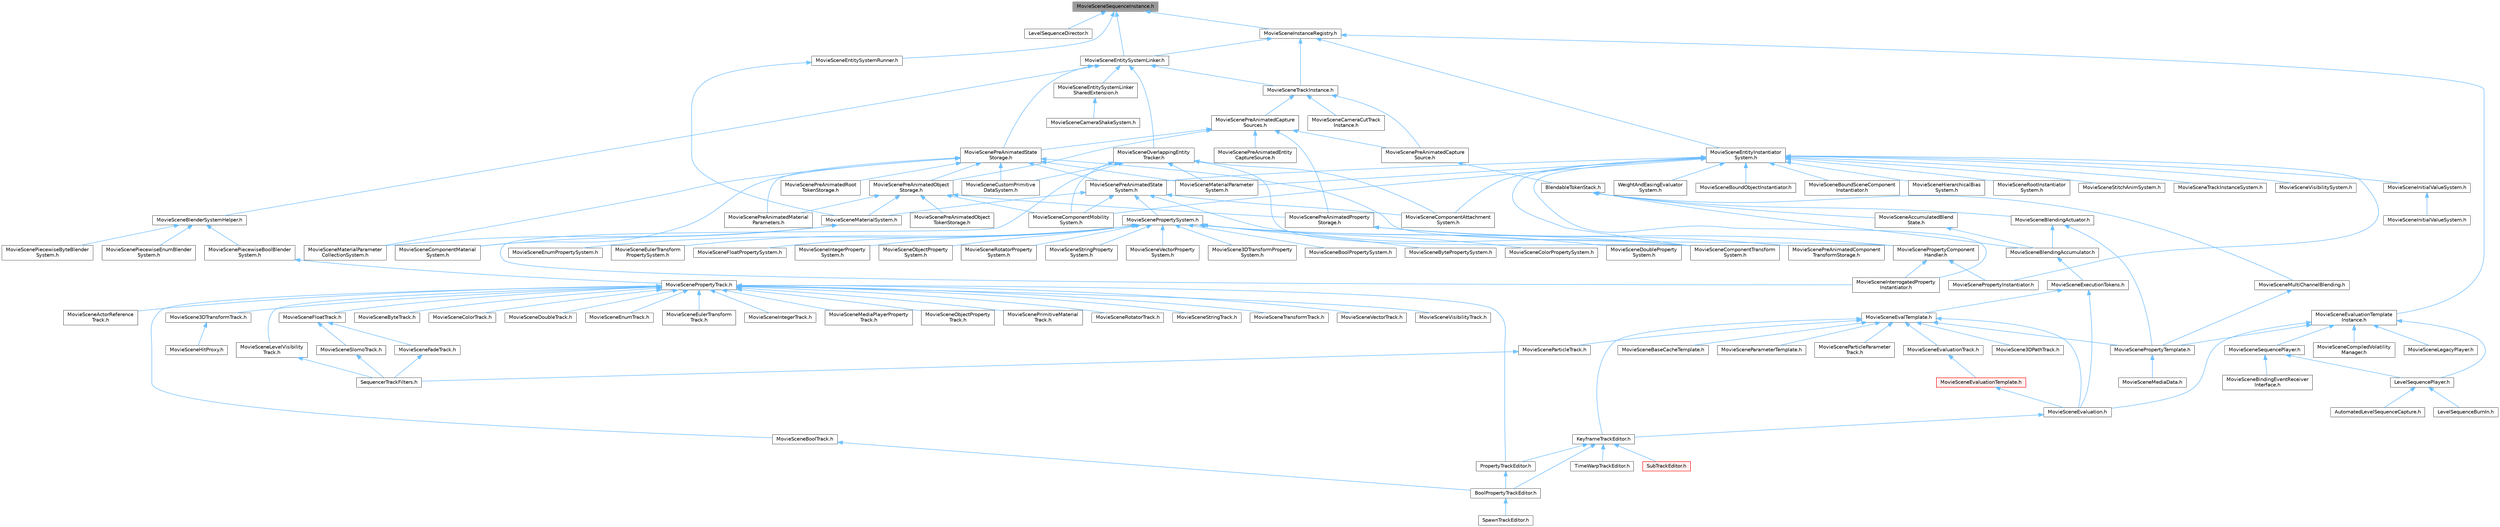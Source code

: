 digraph "MovieSceneSequenceInstance.h"
{
 // INTERACTIVE_SVG=YES
 // LATEX_PDF_SIZE
  bgcolor="transparent";
  edge [fontname=Helvetica,fontsize=10,labelfontname=Helvetica,labelfontsize=10];
  node [fontname=Helvetica,fontsize=10,shape=box,height=0.2,width=0.4];
  Node1 [id="Node000001",label="MovieSceneSequenceInstance.h",height=0.2,width=0.4,color="gray40", fillcolor="grey60", style="filled", fontcolor="black",tooltip=" "];
  Node1 -> Node2 [id="edge1_Node000001_Node000002",dir="back",color="steelblue1",style="solid",tooltip=" "];
  Node2 [id="Node000002",label="LevelSequenceDirector.h",height=0.2,width=0.4,color="grey40", fillcolor="white", style="filled",URL="$d8/d00/LevelSequenceDirector_8h.html",tooltip=" "];
  Node1 -> Node3 [id="edge2_Node000001_Node000003",dir="back",color="steelblue1",style="solid",tooltip=" "];
  Node3 [id="Node000003",label="MovieSceneEntitySystemLinker.h",height=0.2,width=0.4,color="grey40", fillcolor="white", style="filled",URL="$d9/d16/MovieSceneEntitySystemLinker_8h.html",tooltip=" "];
  Node3 -> Node4 [id="edge3_Node000003_Node000004",dir="back",color="steelblue1",style="solid",tooltip=" "];
  Node4 [id="Node000004",label="MovieSceneBlenderSystemHelper.h",height=0.2,width=0.4,color="grey40", fillcolor="white", style="filled",URL="$d5/d47/MovieSceneBlenderSystemHelper_8h.html",tooltip=" "];
  Node4 -> Node5 [id="edge4_Node000004_Node000005",dir="back",color="steelblue1",style="solid",tooltip=" "];
  Node5 [id="Node000005",label="MovieScenePiecewiseBoolBlender\lSystem.h",height=0.2,width=0.4,color="grey40", fillcolor="white", style="filled",URL="$d7/d27/MovieScenePiecewiseBoolBlenderSystem_8h.html",tooltip=" "];
  Node5 -> Node6 [id="edge5_Node000005_Node000006",dir="back",color="steelblue1",style="solid",tooltip=" "];
  Node6 [id="Node000006",label="MovieScenePropertyTrack.h",height=0.2,width=0.4,color="grey40", fillcolor="white", style="filled",URL="$da/d0c/MovieScenePropertyTrack_8h.html",tooltip=" "];
  Node6 -> Node7 [id="edge6_Node000006_Node000007",dir="back",color="steelblue1",style="solid",tooltip=" "];
  Node7 [id="Node000007",label="MovieScene3DTransformTrack.h",height=0.2,width=0.4,color="grey40", fillcolor="white", style="filled",URL="$d9/d06/MovieScene3DTransformTrack_8h.html",tooltip=" "];
  Node7 -> Node8 [id="edge7_Node000007_Node000008",dir="back",color="steelblue1",style="solid",tooltip=" "];
  Node8 [id="Node000008",label="MovieSceneHitProxy.h",height=0.2,width=0.4,color="grey40", fillcolor="white", style="filled",URL="$d0/d01/MovieSceneHitProxy_8h.html",tooltip=" "];
  Node6 -> Node9 [id="edge8_Node000006_Node000009",dir="back",color="steelblue1",style="solid",tooltip=" "];
  Node9 [id="Node000009",label="MovieSceneActorReference\lTrack.h",height=0.2,width=0.4,color="grey40", fillcolor="white", style="filled",URL="$d9/d9b/MovieSceneActorReferenceTrack_8h.html",tooltip=" "];
  Node6 -> Node10 [id="edge9_Node000006_Node000010",dir="back",color="steelblue1",style="solid",tooltip=" "];
  Node10 [id="Node000010",label="MovieSceneBoolTrack.h",height=0.2,width=0.4,color="grey40", fillcolor="white", style="filled",URL="$d7/ddf/MovieSceneBoolTrack_8h.html",tooltip=" "];
  Node10 -> Node11 [id="edge10_Node000010_Node000011",dir="back",color="steelblue1",style="solid",tooltip=" "];
  Node11 [id="Node000011",label="BoolPropertyTrackEditor.h",height=0.2,width=0.4,color="grey40", fillcolor="white", style="filled",URL="$db/d07/BoolPropertyTrackEditor_8h.html",tooltip=" "];
  Node11 -> Node12 [id="edge11_Node000011_Node000012",dir="back",color="steelblue1",style="solid",tooltip=" "];
  Node12 [id="Node000012",label="SpawnTrackEditor.h",height=0.2,width=0.4,color="grey40", fillcolor="white", style="filled",URL="$d5/dac/SpawnTrackEditor_8h.html",tooltip=" "];
  Node6 -> Node13 [id="edge12_Node000006_Node000013",dir="back",color="steelblue1",style="solid",tooltip=" "];
  Node13 [id="Node000013",label="MovieSceneByteTrack.h",height=0.2,width=0.4,color="grey40", fillcolor="white", style="filled",URL="$dc/d79/MovieSceneByteTrack_8h.html",tooltip=" "];
  Node6 -> Node14 [id="edge13_Node000006_Node000014",dir="back",color="steelblue1",style="solid",tooltip=" "];
  Node14 [id="Node000014",label="MovieSceneColorTrack.h",height=0.2,width=0.4,color="grey40", fillcolor="white", style="filled",URL="$d8/df9/MovieSceneColorTrack_8h.html",tooltip=" "];
  Node6 -> Node15 [id="edge14_Node000006_Node000015",dir="back",color="steelblue1",style="solid",tooltip=" "];
  Node15 [id="Node000015",label="MovieSceneDoubleTrack.h",height=0.2,width=0.4,color="grey40", fillcolor="white", style="filled",URL="$de/d31/MovieSceneDoubleTrack_8h.html",tooltip=" "];
  Node6 -> Node16 [id="edge15_Node000006_Node000016",dir="back",color="steelblue1",style="solid",tooltip=" "];
  Node16 [id="Node000016",label="MovieSceneEnumTrack.h",height=0.2,width=0.4,color="grey40", fillcolor="white", style="filled",URL="$d6/d95/MovieSceneEnumTrack_8h.html",tooltip=" "];
  Node6 -> Node17 [id="edge16_Node000006_Node000017",dir="back",color="steelblue1",style="solid",tooltip=" "];
  Node17 [id="Node000017",label="MovieSceneEulerTransform\lTrack.h",height=0.2,width=0.4,color="grey40", fillcolor="white", style="filled",URL="$d7/d3a/MovieSceneEulerTransformTrack_8h.html",tooltip=" "];
  Node6 -> Node18 [id="edge17_Node000006_Node000018",dir="back",color="steelblue1",style="solid",tooltip=" "];
  Node18 [id="Node000018",label="MovieSceneFloatTrack.h",height=0.2,width=0.4,color="grey40", fillcolor="white", style="filled",URL="$dc/d88/MovieSceneFloatTrack_8h.html",tooltip=" "];
  Node18 -> Node19 [id="edge18_Node000018_Node000019",dir="back",color="steelblue1",style="solid",tooltip=" "];
  Node19 [id="Node000019",label="MovieSceneFadeTrack.h",height=0.2,width=0.4,color="grey40", fillcolor="white", style="filled",URL="$d3/dd6/MovieSceneFadeTrack_8h.html",tooltip=" "];
  Node19 -> Node20 [id="edge19_Node000019_Node000020",dir="back",color="steelblue1",style="solid",tooltip=" "];
  Node20 [id="Node000020",label="SequencerTrackFilters.h",height=0.2,width=0.4,color="grey40", fillcolor="white", style="filled",URL="$df/d72/SequencerTrackFilters_8h.html",tooltip=" "];
  Node18 -> Node21 [id="edge20_Node000018_Node000021",dir="back",color="steelblue1",style="solid",tooltip=" "];
  Node21 [id="Node000021",label="MovieSceneSlomoTrack.h",height=0.2,width=0.4,color="grey40", fillcolor="white", style="filled",URL="$d3/d88/MovieSceneSlomoTrack_8h.html",tooltip=" "];
  Node21 -> Node20 [id="edge21_Node000021_Node000020",dir="back",color="steelblue1",style="solid",tooltip=" "];
  Node6 -> Node22 [id="edge22_Node000006_Node000022",dir="back",color="steelblue1",style="solid",tooltip=" "];
  Node22 [id="Node000022",label="MovieSceneIntegerTrack.h",height=0.2,width=0.4,color="grey40", fillcolor="white", style="filled",URL="$d9/d1a/MovieSceneIntegerTrack_8h.html",tooltip=" "];
  Node6 -> Node23 [id="edge23_Node000006_Node000023",dir="back",color="steelblue1",style="solid",tooltip=" "];
  Node23 [id="Node000023",label="MovieSceneLevelVisibility\lTrack.h",height=0.2,width=0.4,color="grey40", fillcolor="white", style="filled",URL="$d8/dae/MovieSceneLevelVisibilityTrack_8h.html",tooltip=" "];
  Node23 -> Node20 [id="edge24_Node000023_Node000020",dir="back",color="steelblue1",style="solid",tooltip=" "];
  Node6 -> Node24 [id="edge25_Node000006_Node000024",dir="back",color="steelblue1",style="solid",tooltip=" "];
  Node24 [id="Node000024",label="MovieSceneMediaPlayerProperty\lTrack.h",height=0.2,width=0.4,color="grey40", fillcolor="white", style="filled",URL="$d4/da1/MovieSceneMediaPlayerPropertyTrack_8h.html",tooltip=" "];
  Node6 -> Node25 [id="edge26_Node000006_Node000025",dir="back",color="steelblue1",style="solid",tooltip=" "];
  Node25 [id="Node000025",label="MovieSceneObjectProperty\lTrack.h",height=0.2,width=0.4,color="grey40", fillcolor="white", style="filled",URL="$dc/da9/MovieSceneObjectPropertyTrack_8h.html",tooltip=" "];
  Node6 -> Node26 [id="edge27_Node000006_Node000026",dir="back",color="steelblue1",style="solid",tooltip=" "];
  Node26 [id="Node000026",label="MovieScenePrimitiveMaterial\lTrack.h",height=0.2,width=0.4,color="grey40", fillcolor="white", style="filled",URL="$dc/dc4/MovieScenePrimitiveMaterialTrack_8h.html",tooltip=" "];
  Node6 -> Node27 [id="edge28_Node000006_Node000027",dir="back",color="steelblue1",style="solid",tooltip=" "];
  Node27 [id="Node000027",label="MovieSceneRotatorTrack.h",height=0.2,width=0.4,color="grey40", fillcolor="white", style="filled",URL="$d3/d8f/MovieSceneRotatorTrack_8h.html",tooltip=" "];
  Node6 -> Node28 [id="edge29_Node000006_Node000028",dir="back",color="steelblue1",style="solid",tooltip=" "];
  Node28 [id="Node000028",label="MovieSceneStringTrack.h",height=0.2,width=0.4,color="grey40", fillcolor="white", style="filled",URL="$dd/d54/MovieSceneStringTrack_8h.html",tooltip=" "];
  Node6 -> Node29 [id="edge30_Node000006_Node000029",dir="back",color="steelblue1",style="solid",tooltip=" "];
  Node29 [id="Node000029",label="MovieSceneTransformTrack.h",height=0.2,width=0.4,color="grey40", fillcolor="white", style="filled",URL="$df/d57/MovieSceneTransformTrack_8h.html",tooltip=" "];
  Node6 -> Node30 [id="edge31_Node000006_Node000030",dir="back",color="steelblue1",style="solid",tooltip=" "];
  Node30 [id="Node000030",label="MovieSceneVectorTrack.h",height=0.2,width=0.4,color="grey40", fillcolor="white", style="filled",URL="$d8/d5e/MovieSceneVectorTrack_8h.html",tooltip=" "];
  Node6 -> Node31 [id="edge32_Node000006_Node000031",dir="back",color="steelblue1",style="solid",tooltip=" "];
  Node31 [id="Node000031",label="MovieSceneVisibilityTrack.h",height=0.2,width=0.4,color="grey40", fillcolor="white", style="filled",URL="$dd/d5e/MovieSceneVisibilityTrack_8h.html",tooltip=" "];
  Node6 -> Node32 [id="edge33_Node000006_Node000032",dir="back",color="steelblue1",style="solid",tooltip=" "];
  Node32 [id="Node000032",label="PropertyTrackEditor.h",height=0.2,width=0.4,color="grey40", fillcolor="white", style="filled",URL="$da/d9a/PropertyTrackEditor_8h.html",tooltip=" "];
  Node32 -> Node11 [id="edge34_Node000032_Node000011",dir="back",color="steelblue1",style="solid",tooltip=" "];
  Node4 -> Node33 [id="edge35_Node000004_Node000033",dir="back",color="steelblue1",style="solid",tooltip=" "];
  Node33 [id="Node000033",label="MovieScenePiecewiseByteBlender\lSystem.h",height=0.2,width=0.4,color="grey40", fillcolor="white", style="filled",URL="$d7/dde/MovieScenePiecewiseByteBlenderSystem_8h.html",tooltip=" "];
  Node4 -> Node34 [id="edge36_Node000004_Node000034",dir="back",color="steelblue1",style="solid",tooltip=" "];
  Node34 [id="Node000034",label="MovieScenePiecewiseEnumBlender\lSystem.h",height=0.2,width=0.4,color="grey40", fillcolor="white", style="filled",URL="$d4/dfe/MovieScenePiecewiseEnumBlenderSystem_8h.html",tooltip=" "];
  Node3 -> Node35 [id="edge37_Node000003_Node000035",dir="back",color="steelblue1",style="solid",tooltip=" "];
  Node35 [id="Node000035",label="MovieSceneEntitySystemLinker\lSharedExtension.h",height=0.2,width=0.4,color="grey40", fillcolor="white", style="filled",URL="$dc/df1/MovieSceneEntitySystemLinkerSharedExtension_8h.html",tooltip=" "];
  Node35 -> Node36 [id="edge38_Node000035_Node000036",dir="back",color="steelblue1",style="solid",tooltip=" "];
  Node36 [id="Node000036",label="MovieSceneCameraShakeSystem.h",height=0.2,width=0.4,color="grey40", fillcolor="white", style="filled",URL="$d2/dcc/MovieSceneCameraShakeSystem_8h.html",tooltip=" "];
  Node3 -> Node37 [id="edge39_Node000003_Node000037",dir="back",color="steelblue1",style="solid",tooltip=" "];
  Node37 [id="Node000037",label="MovieSceneOverlappingEntity\lTracker.h",height=0.2,width=0.4,color="grey40", fillcolor="white", style="filled",URL="$db/d41/MovieSceneOverlappingEntityTracker_8h.html",tooltip=" "];
  Node37 -> Node38 [id="edge40_Node000037_Node000038",dir="back",color="steelblue1",style="solid",tooltip=" "];
  Node38 [id="Node000038",label="MovieSceneComponentAttachment\lSystem.h",height=0.2,width=0.4,color="grey40", fillcolor="white", style="filled",URL="$d9/db3/MovieSceneComponentAttachmentSystem_8h.html",tooltip=" "];
  Node37 -> Node39 [id="edge41_Node000037_Node000039",dir="back",color="steelblue1",style="solid",tooltip=" "];
  Node39 [id="Node000039",label="MovieSceneComponentMobility\lSystem.h",height=0.2,width=0.4,color="grey40", fillcolor="white", style="filled",URL="$d7/dca/MovieSceneComponentMobilitySystem_8h.html",tooltip=" "];
  Node37 -> Node40 [id="edge42_Node000037_Node000040",dir="back",color="steelblue1",style="solid",tooltip=" "];
  Node40 [id="Node000040",label="MovieSceneComponentTransform\lSystem.h",height=0.2,width=0.4,color="grey40", fillcolor="white", style="filled",URL="$d1/d3e/MovieSceneComponentTransformSystem_8h.html",tooltip=" "];
  Node37 -> Node41 [id="edge43_Node000037_Node000041",dir="back",color="steelblue1",style="solid",tooltip=" "];
  Node41 [id="Node000041",label="MovieSceneCustomPrimitive\lDataSystem.h",height=0.2,width=0.4,color="grey40", fillcolor="white", style="filled",URL="$d1/da0/MovieSceneCustomPrimitiveDataSystem_8h.html",tooltip=" "];
  Node37 -> Node42 [id="edge44_Node000037_Node000042",dir="back",color="steelblue1",style="solid",tooltip=" "];
  Node42 [id="Node000042",label="MovieSceneInterrogatedProperty\lInstantiator.h",height=0.2,width=0.4,color="grey40", fillcolor="white", style="filled",URL="$df/d43/MovieSceneInterrogatedPropertyInstantiator_8h.html",tooltip=" "];
  Node37 -> Node43 [id="edge45_Node000037_Node000043",dir="back",color="steelblue1",style="solid",tooltip=" "];
  Node43 [id="Node000043",label="MovieSceneMaterialParameter\lSystem.h",height=0.2,width=0.4,color="grey40", fillcolor="white", style="filled",URL="$d9/d38/MovieSceneMaterialParameterSystem_8h.html",tooltip=" "];
  Node3 -> Node44 [id="edge46_Node000003_Node000044",dir="back",color="steelblue1",style="solid",tooltip=" "];
  Node44 [id="Node000044",label="MovieScenePreAnimatedState\lStorage.h",height=0.2,width=0.4,color="grey40", fillcolor="white", style="filled",URL="$db/d56/MovieScenePreAnimatedStateStorage_8h.html",tooltip=" "];
  Node44 -> Node45 [id="edge47_Node000044_Node000045",dir="back",color="steelblue1",style="solid",tooltip=" "];
  Node45 [id="Node000045",label="MovieSceneComponentMaterial\lSystem.h",height=0.2,width=0.4,color="grey40", fillcolor="white", style="filled",URL="$d7/d7c/MovieSceneComponentMaterialSystem_8h.html",tooltip=" "];
  Node44 -> Node41 [id="edge48_Node000044_Node000041",dir="back",color="steelblue1",style="solid",tooltip=" "];
  Node44 -> Node46 [id="edge49_Node000044_Node000046",dir="back",color="steelblue1",style="solid",tooltip=" "];
  Node46 [id="Node000046",label="MovieSceneMaterialParameter\lCollectionSystem.h",height=0.2,width=0.4,color="grey40", fillcolor="white", style="filled",URL="$d4/d18/MovieSceneMaterialParameterCollectionSystem_8h.html",tooltip=" "];
  Node44 -> Node43 [id="edge50_Node000044_Node000043",dir="back",color="steelblue1",style="solid",tooltip=" "];
  Node44 -> Node47 [id="edge51_Node000044_Node000047",dir="back",color="steelblue1",style="solid",tooltip=" "];
  Node47 [id="Node000047",label="MovieScenePreAnimatedMaterial\lParameters.h",height=0.2,width=0.4,color="grey40", fillcolor="white", style="filled",URL="$d9/dac/MovieScenePreAnimatedMaterialParameters_8h.html",tooltip=" "];
  Node44 -> Node48 [id="edge52_Node000044_Node000048",dir="back",color="steelblue1",style="solid",tooltip=" "];
  Node48 [id="Node000048",label="MovieScenePreAnimatedObject\lStorage.h",height=0.2,width=0.4,color="grey40", fillcolor="white", style="filled",URL="$d1/dc5/MovieScenePreAnimatedObjectStorage_8h.html",tooltip=" "];
  Node48 -> Node39 [id="edge53_Node000048_Node000039",dir="back",color="steelblue1",style="solid",tooltip=" "];
  Node48 -> Node49 [id="edge54_Node000048_Node000049",dir="back",color="steelblue1",style="solid",tooltip=" "];
  Node49 [id="Node000049",label="MovieSceneMaterialSystem.h",height=0.2,width=0.4,color="grey40", fillcolor="white", style="filled",URL="$d2/d2f/MovieSceneMaterialSystem_8h.html",tooltip=" "];
  Node49 -> Node45 [id="edge55_Node000049_Node000045",dir="back",color="steelblue1",style="solid",tooltip=" "];
  Node49 -> Node46 [id="edge56_Node000049_Node000046",dir="back",color="steelblue1",style="solid",tooltip=" "];
  Node48 -> Node47 [id="edge57_Node000048_Node000047",dir="back",color="steelblue1",style="solid",tooltip=" "];
  Node48 -> Node50 [id="edge58_Node000048_Node000050",dir="back",color="steelblue1",style="solid",tooltip=" "];
  Node50 [id="Node000050",label="MovieScenePreAnimatedObject\lTokenStorage.h",height=0.2,width=0.4,color="grey40", fillcolor="white", style="filled",URL="$dc/d07/MovieScenePreAnimatedObjectTokenStorage_8h.html",tooltip=" "];
  Node48 -> Node51 [id="edge59_Node000048_Node000051",dir="back",color="steelblue1",style="solid",tooltip=" "];
  Node51 [id="Node000051",label="MovieScenePreAnimatedProperty\lStorage.h",height=0.2,width=0.4,color="grey40", fillcolor="white", style="filled",URL="$de/d55/MovieScenePreAnimatedPropertyStorage_8h.html",tooltip=" "];
  Node51 -> Node52 [id="edge60_Node000051_Node000052",dir="back",color="steelblue1",style="solid",tooltip=" "];
  Node52 [id="Node000052",label="MovieScenePreAnimatedComponent\lTransformStorage.h",height=0.2,width=0.4,color="grey40", fillcolor="white", style="filled",URL="$d9/d84/MovieScenePreAnimatedComponentTransformStorage_8h.html",tooltip=" "];
  Node51 -> Node53 [id="edge61_Node000051_Node000053",dir="back",color="steelblue1",style="solid",tooltip=" "];
  Node53 [id="Node000053",label="MovieScenePropertyComponent\lHandler.h",height=0.2,width=0.4,color="grey40", fillcolor="white", style="filled",URL="$d1/d1c/MovieScenePropertyComponentHandler_8h.html",tooltip=" "];
  Node53 -> Node42 [id="edge62_Node000053_Node000042",dir="back",color="steelblue1",style="solid",tooltip=" "];
  Node53 -> Node54 [id="edge63_Node000053_Node000054",dir="back",color="steelblue1",style="solid",tooltip=" "];
  Node54 [id="Node000054",label="MovieScenePropertyInstantiator.h",height=0.2,width=0.4,color="grey40", fillcolor="white", style="filled",URL="$d2/ddc/MovieScenePropertyInstantiator_8h.html",tooltip=" "];
  Node44 -> Node55 [id="edge64_Node000044_Node000055",dir="back",color="steelblue1",style="solid",tooltip=" "];
  Node55 [id="Node000055",label="MovieScenePreAnimatedRoot\lTokenStorage.h",height=0.2,width=0.4,color="grey40", fillcolor="white", style="filled",URL="$d1/db6/MovieScenePreAnimatedRootTokenStorage_8h.html",tooltip=" "];
  Node44 -> Node56 [id="edge65_Node000044_Node000056",dir="back",color="steelblue1",style="solid",tooltip=" "];
  Node56 [id="Node000056",label="MovieScenePreAnimatedState\lSystem.h",height=0.2,width=0.4,color="grey40", fillcolor="white", style="filled",URL="$df/d2d/MovieScenePreAnimatedStateSystem_8h.html",tooltip=" "];
  Node56 -> Node38 [id="edge66_Node000056_Node000038",dir="back",color="steelblue1",style="solid",tooltip=" "];
  Node56 -> Node39 [id="edge67_Node000056_Node000039",dir="back",color="steelblue1",style="solid",tooltip=" "];
  Node56 -> Node40 [id="edge68_Node000056_Node000040",dir="back",color="steelblue1",style="solid",tooltip=" "];
  Node56 -> Node49 [id="edge69_Node000056_Node000049",dir="back",color="steelblue1",style="solid",tooltip=" "];
  Node56 -> Node57 [id="edge70_Node000056_Node000057",dir="back",color="steelblue1",style="solid",tooltip=" "];
  Node57 [id="Node000057",label="MovieScenePropertySystem.h",height=0.2,width=0.4,color="grey40", fillcolor="white", style="filled",URL="$dd/d75/MovieScenePropertySystem_8h.html",tooltip=" "];
  Node57 -> Node58 [id="edge71_Node000057_Node000058",dir="back",color="steelblue1",style="solid",tooltip=" "];
  Node58 [id="Node000058",label="MovieScene3DTransformProperty\lSystem.h",height=0.2,width=0.4,color="grey40", fillcolor="white", style="filled",URL="$dc/d97/MovieScene3DTransformPropertySystem_8h.html",tooltip=" "];
  Node57 -> Node59 [id="edge72_Node000057_Node000059",dir="back",color="steelblue1",style="solid",tooltip=" "];
  Node59 [id="Node000059",label="MovieSceneBoolPropertySystem.h",height=0.2,width=0.4,color="grey40", fillcolor="white", style="filled",URL="$d4/d0f/MovieSceneBoolPropertySystem_8h.html",tooltip=" "];
  Node57 -> Node60 [id="edge73_Node000057_Node000060",dir="back",color="steelblue1",style="solid",tooltip=" "];
  Node60 [id="Node000060",label="MovieSceneBytePropertySystem.h",height=0.2,width=0.4,color="grey40", fillcolor="white", style="filled",URL="$d7/d22/MovieSceneBytePropertySystem_8h.html",tooltip=" "];
  Node57 -> Node61 [id="edge74_Node000057_Node000061",dir="back",color="steelblue1",style="solid",tooltip=" "];
  Node61 [id="Node000061",label="MovieSceneColorPropertySystem.h",height=0.2,width=0.4,color="grey40", fillcolor="white", style="filled",URL="$d4/d03/MovieSceneColorPropertySystem_8h.html",tooltip=" "];
  Node57 -> Node40 [id="edge75_Node000057_Node000040",dir="back",color="steelblue1",style="solid",tooltip=" "];
  Node57 -> Node62 [id="edge76_Node000057_Node000062",dir="back",color="steelblue1",style="solid",tooltip=" "];
  Node62 [id="Node000062",label="MovieSceneDoubleProperty\lSystem.h",height=0.2,width=0.4,color="grey40", fillcolor="white", style="filled",URL="$df/d84/MovieSceneDoublePropertySystem_8h.html",tooltip=" "];
  Node57 -> Node63 [id="edge77_Node000057_Node000063",dir="back",color="steelblue1",style="solid",tooltip=" "];
  Node63 [id="Node000063",label="MovieSceneEnumPropertySystem.h",height=0.2,width=0.4,color="grey40", fillcolor="white", style="filled",URL="$d7/dc8/MovieSceneEnumPropertySystem_8h.html",tooltip=" "];
  Node57 -> Node64 [id="edge78_Node000057_Node000064",dir="back",color="steelblue1",style="solid",tooltip=" "];
  Node64 [id="Node000064",label="MovieSceneEulerTransform\lPropertySystem.h",height=0.2,width=0.4,color="grey40", fillcolor="white", style="filled",URL="$dd/d14/MovieSceneEulerTransformPropertySystem_8h.html",tooltip=" "];
  Node57 -> Node65 [id="edge79_Node000057_Node000065",dir="back",color="steelblue1",style="solid",tooltip=" "];
  Node65 [id="Node000065",label="MovieSceneFloatPropertySystem.h",height=0.2,width=0.4,color="grey40", fillcolor="white", style="filled",URL="$d0/de6/MovieSceneFloatPropertySystem_8h.html",tooltip=" "];
  Node57 -> Node66 [id="edge80_Node000057_Node000066",dir="back",color="steelblue1",style="solid",tooltip=" "];
  Node66 [id="Node000066",label="MovieSceneIntegerProperty\lSystem.h",height=0.2,width=0.4,color="grey40", fillcolor="white", style="filled",URL="$d3/d1a/MovieSceneIntegerPropertySystem_8h.html",tooltip=" "];
  Node57 -> Node67 [id="edge81_Node000057_Node000067",dir="back",color="steelblue1",style="solid",tooltip=" "];
  Node67 [id="Node000067",label="MovieSceneObjectProperty\lSystem.h",height=0.2,width=0.4,color="grey40", fillcolor="white", style="filled",URL="$d8/d20/MovieSceneObjectPropertySystem_8h.html",tooltip=" "];
  Node57 -> Node68 [id="edge82_Node000057_Node000068",dir="back",color="steelblue1",style="solid",tooltip=" "];
  Node68 [id="Node000068",label="MovieSceneRotatorProperty\lSystem.h",height=0.2,width=0.4,color="grey40", fillcolor="white", style="filled",URL="$d6/d74/MovieSceneRotatorPropertySystem_8h.html",tooltip=" "];
  Node57 -> Node69 [id="edge83_Node000057_Node000069",dir="back",color="steelblue1",style="solid",tooltip=" "];
  Node69 [id="Node000069",label="MovieSceneStringProperty\lSystem.h",height=0.2,width=0.4,color="grey40", fillcolor="white", style="filled",URL="$d8/d8f/MovieSceneStringPropertySystem_8h.html",tooltip=" "];
  Node57 -> Node70 [id="edge84_Node000057_Node000070",dir="back",color="steelblue1",style="solid",tooltip=" "];
  Node70 [id="Node000070",label="MovieSceneVectorProperty\lSystem.h",height=0.2,width=0.4,color="grey40", fillcolor="white", style="filled",URL="$da/d10/MovieSceneVectorPropertySystem_8h.html",tooltip=" "];
  Node44 -> Node53 [id="edge85_Node000044_Node000053",dir="back",color="steelblue1",style="solid",tooltip=" "];
  Node3 -> Node71 [id="edge86_Node000003_Node000071",dir="back",color="steelblue1",style="solid",tooltip=" "];
  Node71 [id="Node000071",label="MovieSceneTrackInstance.h",height=0.2,width=0.4,color="grey40", fillcolor="white", style="filled",URL="$d4/d28/MovieSceneTrackInstance_8h.html",tooltip=" "];
  Node71 -> Node72 [id="edge87_Node000071_Node000072",dir="back",color="steelblue1",style="solid",tooltip=" "];
  Node72 [id="Node000072",label="MovieSceneCameraCutTrack\lInstance.h",height=0.2,width=0.4,color="grey40", fillcolor="white", style="filled",URL="$d3/d37/MovieSceneCameraCutTrackInstance_8h.html",tooltip=" "];
  Node71 -> Node73 [id="edge88_Node000071_Node000073",dir="back",color="steelblue1",style="solid",tooltip=" "];
  Node73 [id="Node000073",label="MovieScenePreAnimatedCapture\lSource.h",height=0.2,width=0.4,color="grey40", fillcolor="white", style="filled",URL="$d8/dd1/MovieScenePreAnimatedCaptureSource_8h.html",tooltip=" "];
  Node73 -> Node74 [id="edge89_Node000073_Node000074",dir="back",color="steelblue1",style="solid",tooltip=" "];
  Node74 [id="Node000074",label="BlendableTokenStack.h",height=0.2,width=0.4,color="grey40", fillcolor="white", style="filled",URL="$de/d3e/BlendableTokenStack_8h.html",tooltip=" "];
  Node74 -> Node75 [id="edge90_Node000074_Node000075",dir="back",color="steelblue1",style="solid",tooltip=" "];
  Node75 [id="Node000075",label="MovieSceneAccumulatedBlend\lState.h",height=0.2,width=0.4,color="grey40", fillcolor="white", style="filled",URL="$d6/d13/MovieSceneAccumulatedBlendState_8h.html",tooltip=" "];
  Node75 -> Node76 [id="edge91_Node000075_Node000076",dir="back",color="steelblue1",style="solid",tooltip=" "];
  Node76 [id="Node000076",label="MovieSceneBlendingAccumulator.h",height=0.2,width=0.4,color="grey40", fillcolor="white", style="filled",URL="$db/dc1/MovieSceneBlendingAccumulator_8h.html",tooltip=" "];
  Node76 -> Node77 [id="edge92_Node000076_Node000077",dir="back",color="steelblue1",style="solid",tooltip=" "];
  Node77 [id="Node000077",label="MovieSceneExecutionTokens.h",height=0.2,width=0.4,color="grey40", fillcolor="white", style="filled",URL="$d7/dd2/MovieSceneExecutionTokens_8h.html",tooltip=" "];
  Node77 -> Node78 [id="edge93_Node000077_Node000078",dir="back",color="steelblue1",style="solid",tooltip=" "];
  Node78 [id="Node000078",label="MovieSceneEvalTemplate.h",height=0.2,width=0.4,color="grey40", fillcolor="white", style="filled",URL="$d2/d6c/MovieSceneEvalTemplate_8h.html",tooltip=" "];
  Node78 -> Node79 [id="edge94_Node000078_Node000079",dir="back",color="steelblue1",style="solid",tooltip=" "];
  Node79 [id="Node000079",label="KeyframeTrackEditor.h",height=0.2,width=0.4,color="grey40", fillcolor="white", style="filled",URL="$dd/d47/KeyframeTrackEditor_8h.html",tooltip=" "];
  Node79 -> Node11 [id="edge95_Node000079_Node000011",dir="back",color="steelblue1",style="solid",tooltip=" "];
  Node79 -> Node32 [id="edge96_Node000079_Node000032",dir="back",color="steelblue1",style="solid",tooltip=" "];
  Node79 -> Node80 [id="edge97_Node000079_Node000080",dir="back",color="steelblue1",style="solid",tooltip=" "];
  Node80 [id="Node000080",label="SubTrackEditor.h",height=0.2,width=0.4,color="red", fillcolor="#FFF0F0", style="filled",URL="$d8/d5b/SubTrackEditor_8h.html",tooltip=" "];
  Node79 -> Node82 [id="edge98_Node000079_Node000082",dir="back",color="steelblue1",style="solid",tooltip=" "];
  Node82 [id="Node000082",label="TimeWarpTrackEditor.h",height=0.2,width=0.4,color="grey40", fillcolor="white", style="filled",URL="$dc/d2e/TimeWarpTrackEditor_8h.html",tooltip=" "];
  Node78 -> Node83 [id="edge99_Node000078_Node000083",dir="back",color="steelblue1",style="solid",tooltip=" "];
  Node83 [id="Node000083",label="MovieScene3DPathTrack.h",height=0.2,width=0.4,color="grey40", fillcolor="white", style="filled",URL="$d3/d57/MovieScene3DPathTrack_8h.html",tooltip=" "];
  Node78 -> Node84 [id="edge100_Node000078_Node000084",dir="back",color="steelblue1",style="solid",tooltip=" "];
  Node84 [id="Node000084",label="MovieSceneBaseCacheTemplate.h",height=0.2,width=0.4,color="grey40", fillcolor="white", style="filled",URL="$da/d0b/MovieSceneBaseCacheTemplate_8h.html",tooltip=" "];
  Node78 -> Node85 [id="edge101_Node000078_Node000085",dir="back",color="steelblue1",style="solid",tooltip=" "];
  Node85 [id="Node000085",label="MovieSceneEvaluation.h",height=0.2,width=0.4,color="grey40", fillcolor="white", style="filled",URL="$dc/ded/MovieSceneEvaluation_8h.html",tooltip=" "];
  Node85 -> Node79 [id="edge102_Node000085_Node000079",dir="back",color="steelblue1",style="solid",tooltip=" "];
  Node78 -> Node86 [id="edge103_Node000078_Node000086",dir="back",color="steelblue1",style="solid",tooltip=" "];
  Node86 [id="Node000086",label="MovieSceneEvaluationTrack.h",height=0.2,width=0.4,color="grey40", fillcolor="white", style="filled",URL="$d1/de1/MovieSceneEvaluationTrack_8h.html",tooltip=" "];
  Node86 -> Node87 [id="edge104_Node000086_Node000087",dir="back",color="steelblue1",style="solid",tooltip=" "];
  Node87 [id="Node000087",label="MovieSceneEvaluationTemplate.h",height=0.2,width=0.4,color="red", fillcolor="#FFF0F0", style="filled",URL="$d9/d34/MovieSceneEvaluationTemplate_8h.html",tooltip=" "];
  Node87 -> Node85 [id="edge105_Node000087_Node000085",dir="back",color="steelblue1",style="solid",tooltip=" "];
  Node78 -> Node89 [id="edge106_Node000078_Node000089",dir="back",color="steelblue1",style="solid",tooltip=" "];
  Node89 [id="Node000089",label="MovieSceneParameterTemplate.h",height=0.2,width=0.4,color="grey40", fillcolor="white", style="filled",URL="$d9/df3/MovieSceneParameterTemplate_8h.html",tooltip=" "];
  Node78 -> Node90 [id="edge107_Node000078_Node000090",dir="back",color="steelblue1",style="solid",tooltip=" "];
  Node90 [id="Node000090",label="MovieSceneParticleParameter\lTrack.h",height=0.2,width=0.4,color="grey40", fillcolor="white", style="filled",URL="$d2/d09/MovieSceneParticleParameterTrack_8h.html",tooltip=" "];
  Node78 -> Node91 [id="edge108_Node000078_Node000091",dir="back",color="steelblue1",style="solid",tooltip=" "];
  Node91 [id="Node000091",label="MovieSceneParticleTrack.h",height=0.2,width=0.4,color="grey40", fillcolor="white", style="filled",URL="$dd/dba/MovieSceneParticleTrack_8h.html",tooltip=" "];
  Node91 -> Node20 [id="edge109_Node000091_Node000020",dir="back",color="steelblue1",style="solid",tooltip=" "];
  Node78 -> Node92 [id="edge110_Node000078_Node000092",dir="back",color="steelblue1",style="solid",tooltip=" "];
  Node92 [id="Node000092",label="MovieScenePropertyTemplate.h",height=0.2,width=0.4,color="grey40", fillcolor="white", style="filled",URL="$d9/d24/MovieScenePropertyTemplate_8h.html",tooltip=" "];
  Node92 -> Node93 [id="edge111_Node000092_Node000093",dir="back",color="steelblue1",style="solid",tooltip=" "];
  Node93 [id="Node000093",label="MovieSceneMediaData.h",height=0.2,width=0.4,color="grey40", fillcolor="white", style="filled",URL="$de/db0/MovieSceneMediaData_8h.html",tooltip=" "];
  Node77 -> Node85 [id="edge112_Node000077_Node000085",dir="back",color="steelblue1",style="solid",tooltip=" "];
  Node74 -> Node76 [id="edge113_Node000074_Node000076",dir="back",color="steelblue1",style="solid",tooltip=" "];
  Node74 -> Node94 [id="edge114_Node000074_Node000094",dir="back",color="steelblue1",style="solid",tooltip=" "];
  Node94 [id="Node000094",label="MovieSceneBlendingActuator.h",height=0.2,width=0.4,color="grey40", fillcolor="white", style="filled",URL="$d8/d5a/MovieSceneBlendingActuator_8h.html",tooltip=" "];
  Node94 -> Node76 [id="edge115_Node000094_Node000076",dir="back",color="steelblue1",style="solid",tooltip=" "];
  Node94 -> Node92 [id="edge116_Node000094_Node000092",dir="back",color="steelblue1",style="solid",tooltip=" "];
  Node74 -> Node95 [id="edge117_Node000074_Node000095",dir="back",color="steelblue1",style="solid",tooltip=" "];
  Node95 [id="Node000095",label="MovieSceneMultiChannelBlending.h",height=0.2,width=0.4,color="grey40", fillcolor="white", style="filled",URL="$d7/d5d/MovieSceneMultiChannelBlending_8h.html",tooltip=" "];
  Node95 -> Node92 [id="edge118_Node000095_Node000092",dir="back",color="steelblue1",style="solid",tooltip=" "];
  Node71 -> Node96 [id="edge119_Node000071_Node000096",dir="back",color="steelblue1",style="solid",tooltip=" "];
  Node96 [id="Node000096",label="MovieScenePreAnimatedCapture\lSources.h",height=0.2,width=0.4,color="grey40", fillcolor="white", style="filled",URL="$de/d2c/MovieScenePreAnimatedCaptureSources_8h.html",tooltip=" "];
  Node96 -> Node73 [id="edge120_Node000096_Node000073",dir="back",color="steelblue1",style="solid",tooltip=" "];
  Node96 -> Node97 [id="edge121_Node000096_Node000097",dir="back",color="steelblue1",style="solid",tooltip=" "];
  Node97 [id="Node000097",label="MovieScenePreAnimatedEntity\lCaptureSource.h",height=0.2,width=0.4,color="grey40", fillcolor="white", style="filled",URL="$d8/de0/MovieScenePreAnimatedEntityCaptureSource_8h.html",tooltip=" "];
  Node96 -> Node48 [id="edge122_Node000096_Node000048",dir="back",color="steelblue1",style="solid",tooltip=" "];
  Node96 -> Node51 [id="edge123_Node000096_Node000051",dir="back",color="steelblue1",style="solid",tooltip=" "];
  Node96 -> Node44 [id="edge124_Node000096_Node000044",dir="back",color="steelblue1",style="solid",tooltip=" "];
  Node1 -> Node98 [id="edge125_Node000001_Node000098",dir="back",color="steelblue1",style="solid",tooltip=" "];
  Node98 [id="Node000098",label="MovieSceneEntitySystemRunner.h",height=0.2,width=0.4,color="grey40", fillcolor="white", style="filled",URL="$d3/db8/MovieSceneEntitySystemRunner_8h.html",tooltip=" "];
  Node98 -> Node49 [id="edge126_Node000098_Node000049",dir="back",color="steelblue1",style="solid",tooltip=" "];
  Node1 -> Node99 [id="edge127_Node000001_Node000099",dir="back",color="steelblue1",style="solid",tooltip=" "];
  Node99 [id="Node000099",label="MovieSceneInstanceRegistry.h",height=0.2,width=0.4,color="grey40", fillcolor="white", style="filled",URL="$d6/d54/MovieSceneInstanceRegistry_8h.html",tooltip=" "];
  Node99 -> Node100 [id="edge128_Node000099_Node000100",dir="back",color="steelblue1",style="solid",tooltip=" "];
  Node100 [id="Node000100",label="MovieSceneEntityInstantiator\lSystem.h",height=0.2,width=0.4,color="grey40", fillcolor="white", style="filled",URL="$d1/d77/MovieSceneEntityInstantiatorSystem_8h.html",tooltip=" "];
  Node100 -> Node101 [id="edge129_Node000100_Node000101",dir="back",color="steelblue1",style="solid",tooltip=" "];
  Node101 [id="Node000101",label="MovieSceneBoundObjectInstantiator.h",height=0.2,width=0.4,color="grey40", fillcolor="white", style="filled",URL="$d2/d08/MovieSceneBoundObjectInstantiator_8h.html",tooltip=" "];
  Node100 -> Node102 [id="edge130_Node000100_Node000102",dir="back",color="steelblue1",style="solid",tooltip=" "];
  Node102 [id="Node000102",label="MovieSceneBoundSceneComponent\lInstantiator.h",height=0.2,width=0.4,color="grey40", fillcolor="white", style="filled",URL="$d7/dae/MovieSceneBoundSceneComponentInstantiator_8h.html",tooltip=" "];
  Node100 -> Node38 [id="edge131_Node000100_Node000038",dir="back",color="steelblue1",style="solid",tooltip=" "];
  Node100 -> Node39 [id="edge132_Node000100_Node000039",dir="back",color="steelblue1",style="solid",tooltip=" "];
  Node100 -> Node40 [id="edge133_Node000100_Node000040",dir="back",color="steelblue1",style="solid",tooltip=" "];
  Node100 -> Node103 [id="edge134_Node000100_Node000103",dir="back",color="steelblue1",style="solid",tooltip=" "];
  Node103 [id="Node000103",label="MovieSceneHierarchicalBias\lSystem.h",height=0.2,width=0.4,color="grey40", fillcolor="white", style="filled",URL="$db/dbf/MovieSceneHierarchicalBiasSystem_8h.html",tooltip=" "];
  Node100 -> Node104 [id="edge135_Node000100_Node000104",dir="back",color="steelblue1",style="solid",tooltip=" "];
  Node104 [id="Node000104",label="MovieSceneInitialValueSystem.h",height=0.2,width=0.4,color="grey40", fillcolor="white", style="filled",URL="$de/d69/Public_2EntitySystem_2MovieSceneInitialValueSystem_8h.html",tooltip=" "];
  Node104 -> Node105 [id="edge136_Node000104_Node000105",dir="back",color="steelblue1",style="solid",tooltip=" "];
  Node105 [id="Node000105",label="MovieSceneInitialValueSystem.h",height=0.2,width=0.4,color="grey40", fillcolor="white", style="filled",URL="$d5/dde/racks_2Public_2Systems_2MovieSceneInitialValueSystem_8h.html",tooltip=" "];
  Node100 -> Node42 [id="edge137_Node000100_Node000042",dir="back",color="steelblue1",style="solid",tooltip=" "];
  Node100 -> Node43 [id="edge138_Node000100_Node000043",dir="back",color="steelblue1",style="solid",tooltip=" "];
  Node100 -> Node56 [id="edge139_Node000100_Node000056",dir="back",color="steelblue1",style="solid",tooltip=" "];
  Node100 -> Node54 [id="edge140_Node000100_Node000054",dir="back",color="steelblue1",style="solid",tooltip=" "];
  Node100 -> Node106 [id="edge141_Node000100_Node000106",dir="back",color="steelblue1",style="solid",tooltip=" "];
  Node106 [id="Node000106",label="MovieSceneRootInstantiator\lSystem.h",height=0.2,width=0.4,color="grey40", fillcolor="white", style="filled",URL="$dc/d52/MovieSceneRootInstantiatorSystem_8h.html",tooltip=" "];
  Node100 -> Node107 [id="edge142_Node000100_Node000107",dir="back",color="steelblue1",style="solid",tooltip=" "];
  Node107 [id="Node000107",label="MovieSceneStitchAnimSystem.h",height=0.2,width=0.4,color="grey40", fillcolor="white", style="filled",URL="$d1/d39/MovieSceneStitchAnimSystem_8h.html",tooltip=" "];
  Node100 -> Node108 [id="edge143_Node000100_Node000108",dir="back",color="steelblue1",style="solid",tooltip=" "];
  Node108 [id="Node000108",label="MovieSceneTrackInstanceSystem.h",height=0.2,width=0.4,color="grey40", fillcolor="white", style="filled",URL="$d4/db7/MovieSceneTrackInstanceSystem_8h.html",tooltip=" "];
  Node100 -> Node109 [id="edge144_Node000100_Node000109",dir="back",color="steelblue1",style="solid",tooltip=" "];
  Node109 [id="Node000109",label="MovieSceneVisibilitySystem.h",height=0.2,width=0.4,color="grey40", fillcolor="white", style="filled",URL="$d6/d1d/MovieSceneVisibilitySystem_8h.html",tooltip=" "];
  Node100 -> Node110 [id="edge145_Node000100_Node000110",dir="back",color="steelblue1",style="solid",tooltip=" "];
  Node110 [id="Node000110",label="WeightAndEasingEvaluator\lSystem.h",height=0.2,width=0.4,color="grey40", fillcolor="white", style="filled",URL="$d0/d06/WeightAndEasingEvaluatorSystem_8h.html",tooltip=" "];
  Node99 -> Node3 [id="edge146_Node000099_Node000003",dir="back",color="steelblue1",style="solid",tooltip=" "];
  Node99 -> Node111 [id="edge147_Node000099_Node000111",dir="back",color="steelblue1",style="solid",tooltip=" "];
  Node111 [id="Node000111",label="MovieSceneEvaluationTemplate\lInstance.h",height=0.2,width=0.4,color="grey40", fillcolor="white", style="filled",URL="$dc/d63/MovieSceneEvaluationTemplateInstance_8h.html",tooltip=" "];
  Node111 -> Node112 [id="edge148_Node000111_Node000112",dir="back",color="steelblue1",style="solid",tooltip=" "];
  Node112 [id="Node000112",label="LevelSequencePlayer.h",height=0.2,width=0.4,color="grey40", fillcolor="white", style="filled",URL="$d0/d5e/LevelSequencePlayer_8h.html",tooltip=" "];
  Node112 -> Node113 [id="edge149_Node000112_Node000113",dir="back",color="steelblue1",style="solid",tooltip=" "];
  Node113 [id="Node000113",label="AutomatedLevelSequenceCapture.h",height=0.2,width=0.4,color="grey40", fillcolor="white", style="filled",URL="$d4/d3e/AutomatedLevelSequenceCapture_8h.html",tooltip=" "];
  Node112 -> Node114 [id="edge150_Node000112_Node000114",dir="back",color="steelblue1",style="solid",tooltip=" "];
  Node114 [id="Node000114",label="LevelSequenceBurnIn.h",height=0.2,width=0.4,color="grey40", fillcolor="white", style="filled",URL="$d2/d6b/LevelSequenceBurnIn_8h.html",tooltip=" "];
  Node111 -> Node115 [id="edge151_Node000111_Node000115",dir="back",color="steelblue1",style="solid",tooltip=" "];
  Node115 [id="Node000115",label="MovieSceneCompiledVolatility\lManager.h",height=0.2,width=0.4,color="grey40", fillcolor="white", style="filled",URL="$db/ddd/MovieSceneCompiledVolatilityManager_8h.html",tooltip=" "];
  Node111 -> Node85 [id="edge152_Node000111_Node000085",dir="back",color="steelblue1",style="solid",tooltip=" "];
  Node111 -> Node116 [id="edge153_Node000111_Node000116",dir="back",color="steelblue1",style="solid",tooltip=" "];
  Node116 [id="Node000116",label="MovieSceneLegacyPlayer.h",height=0.2,width=0.4,color="grey40", fillcolor="white", style="filled",URL="$d7/dfb/MovieSceneLegacyPlayer_8h.html",tooltip=" "];
  Node111 -> Node92 [id="edge154_Node000111_Node000092",dir="back",color="steelblue1",style="solid",tooltip=" "];
  Node111 -> Node117 [id="edge155_Node000111_Node000117",dir="back",color="steelblue1",style="solid",tooltip=" "];
  Node117 [id="Node000117",label="MovieSceneSequencePlayer.h",height=0.2,width=0.4,color="grey40", fillcolor="white", style="filled",URL="$d3/d08/MovieSceneSequencePlayer_8h.html",tooltip=" "];
  Node117 -> Node112 [id="edge156_Node000117_Node000112",dir="back",color="steelblue1",style="solid",tooltip=" "];
  Node117 -> Node118 [id="edge157_Node000117_Node000118",dir="back",color="steelblue1",style="solid",tooltip=" "];
  Node118 [id="Node000118",label="MovieSceneBindingEventReceiver\lInterface.h",height=0.2,width=0.4,color="grey40", fillcolor="white", style="filled",URL="$df/d39/MovieSceneBindingEventReceiverInterface_8h.html",tooltip=" "];
  Node99 -> Node71 [id="edge158_Node000099_Node000071",dir="back",color="steelblue1",style="solid",tooltip=" "];
}
